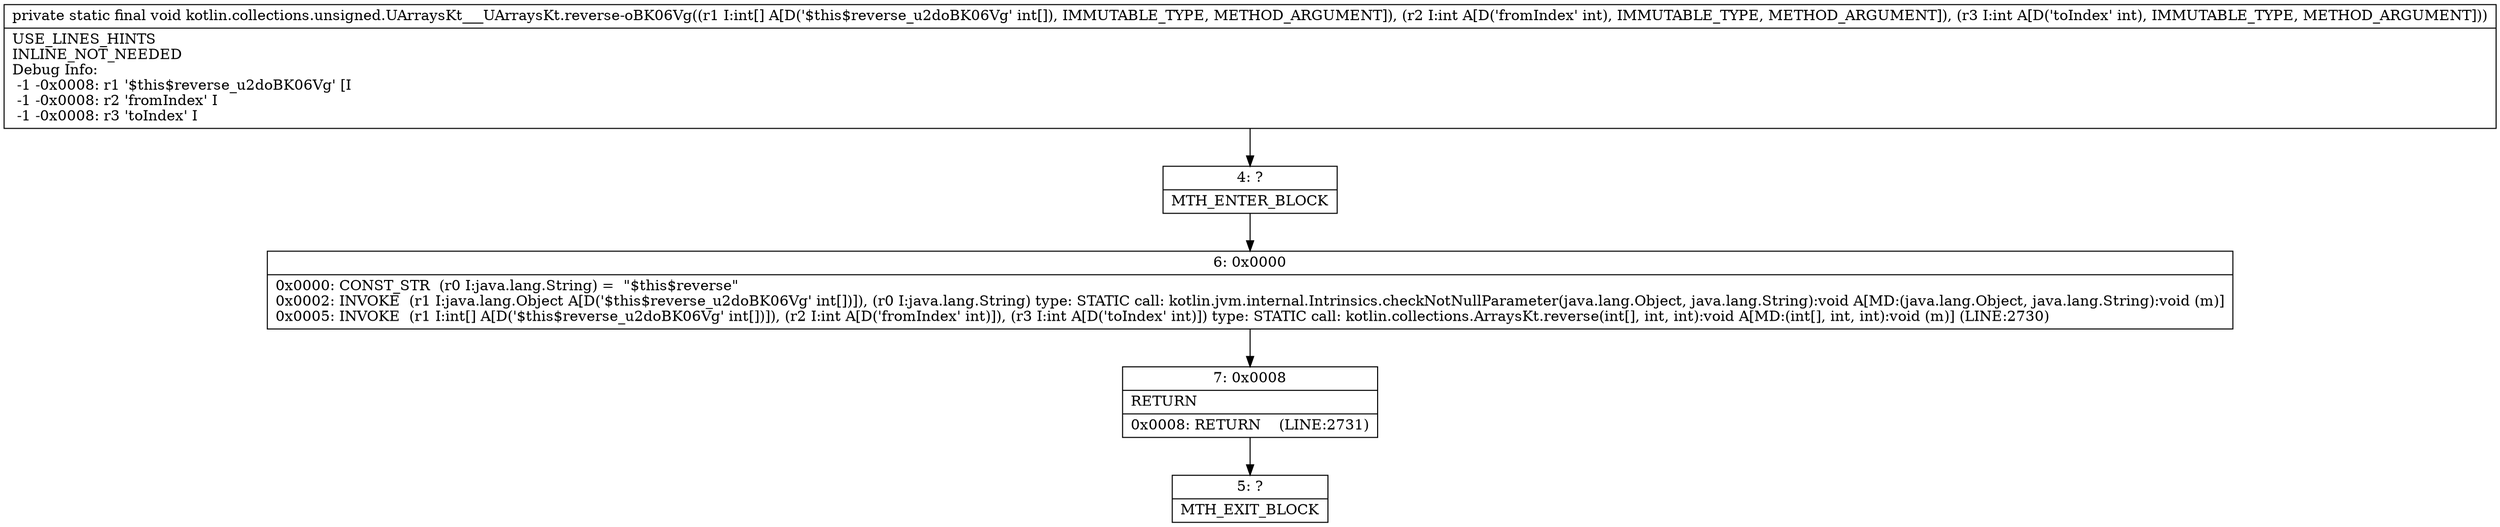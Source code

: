 digraph "CFG forkotlin.collections.unsigned.UArraysKt___UArraysKt.reverse\-oBK06Vg([III)V" {
Node_4 [shape=record,label="{4\:\ ?|MTH_ENTER_BLOCK\l}"];
Node_6 [shape=record,label="{6\:\ 0x0000|0x0000: CONST_STR  (r0 I:java.lang.String) =  \"$this$reverse\" \l0x0002: INVOKE  (r1 I:java.lang.Object A[D('$this$reverse_u2doBK06Vg' int[])]), (r0 I:java.lang.String) type: STATIC call: kotlin.jvm.internal.Intrinsics.checkNotNullParameter(java.lang.Object, java.lang.String):void A[MD:(java.lang.Object, java.lang.String):void (m)]\l0x0005: INVOKE  (r1 I:int[] A[D('$this$reverse_u2doBK06Vg' int[])]), (r2 I:int A[D('fromIndex' int)]), (r3 I:int A[D('toIndex' int)]) type: STATIC call: kotlin.collections.ArraysKt.reverse(int[], int, int):void A[MD:(int[], int, int):void (m)] (LINE:2730)\l}"];
Node_7 [shape=record,label="{7\:\ 0x0008|RETURN\l|0x0008: RETURN    (LINE:2731)\l}"];
Node_5 [shape=record,label="{5\:\ ?|MTH_EXIT_BLOCK\l}"];
MethodNode[shape=record,label="{private static final void kotlin.collections.unsigned.UArraysKt___UArraysKt.reverse\-oBK06Vg((r1 I:int[] A[D('$this$reverse_u2doBK06Vg' int[]), IMMUTABLE_TYPE, METHOD_ARGUMENT]), (r2 I:int A[D('fromIndex' int), IMMUTABLE_TYPE, METHOD_ARGUMENT]), (r3 I:int A[D('toIndex' int), IMMUTABLE_TYPE, METHOD_ARGUMENT]))  | USE_LINES_HINTS\lINLINE_NOT_NEEDED\lDebug Info:\l  \-1 \-0x0008: r1 '$this$reverse_u2doBK06Vg' [I\l  \-1 \-0x0008: r2 'fromIndex' I\l  \-1 \-0x0008: r3 'toIndex' I\l}"];
MethodNode -> Node_4;Node_4 -> Node_6;
Node_6 -> Node_7;
Node_7 -> Node_5;
}

